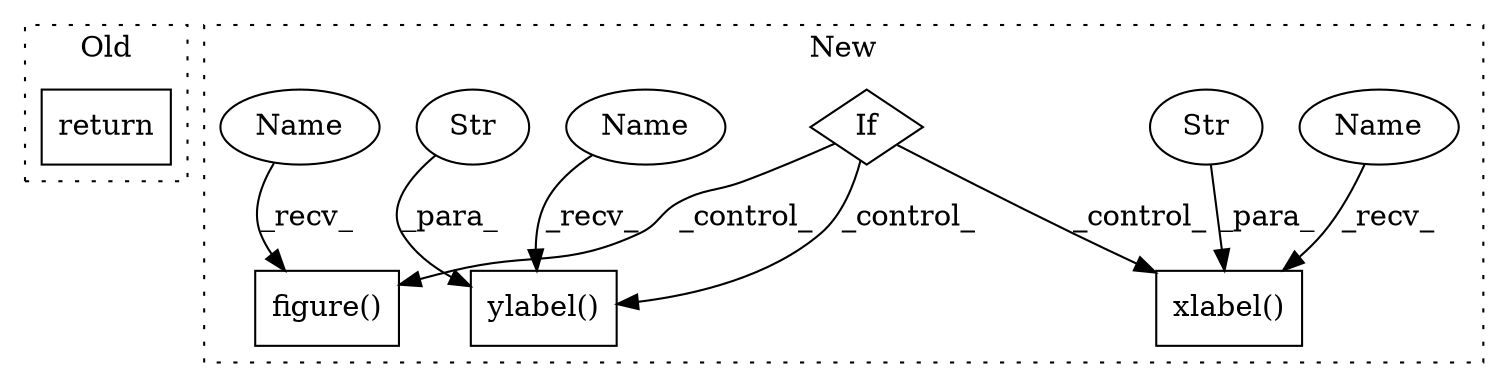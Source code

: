 digraph G {
subgraph cluster0 {
1 [label="return" a="93" s="556" l="7" shape="box"];
label = "Old";
style="dotted";
}
subgraph cluster1 {
2 [label="ylabel()" a="75" s="700,720" l="11,1" shape="box"];
3 [label="Str" a="66" s="711" l="9" shape="ellipse"];
4 [label="xlabel()" a="75" s="667,686" l="11,1" shape="box"];
5 [label="Str" a="66" s="678" l="8" shape="ellipse"];
6 [label="If" a="96" s="495" l="3" shape="diamond"];
7 [label="figure()" a="75" s="527" l="26" shape="box"];
8 [label="Name" a="87" s="667" l="3" shape="ellipse"];
9 [label="Name" a="87" s="527" l="3" shape="ellipse"];
10 [label="Name" a="87" s="700" l="3" shape="ellipse"];
label = "New";
style="dotted";
}
3 -> 2 [label="_para_"];
5 -> 4 [label="_para_"];
6 -> 7 [label="_control_"];
6 -> 2 [label="_control_"];
6 -> 4 [label="_control_"];
8 -> 4 [label="_recv_"];
9 -> 7 [label="_recv_"];
10 -> 2 [label="_recv_"];
}